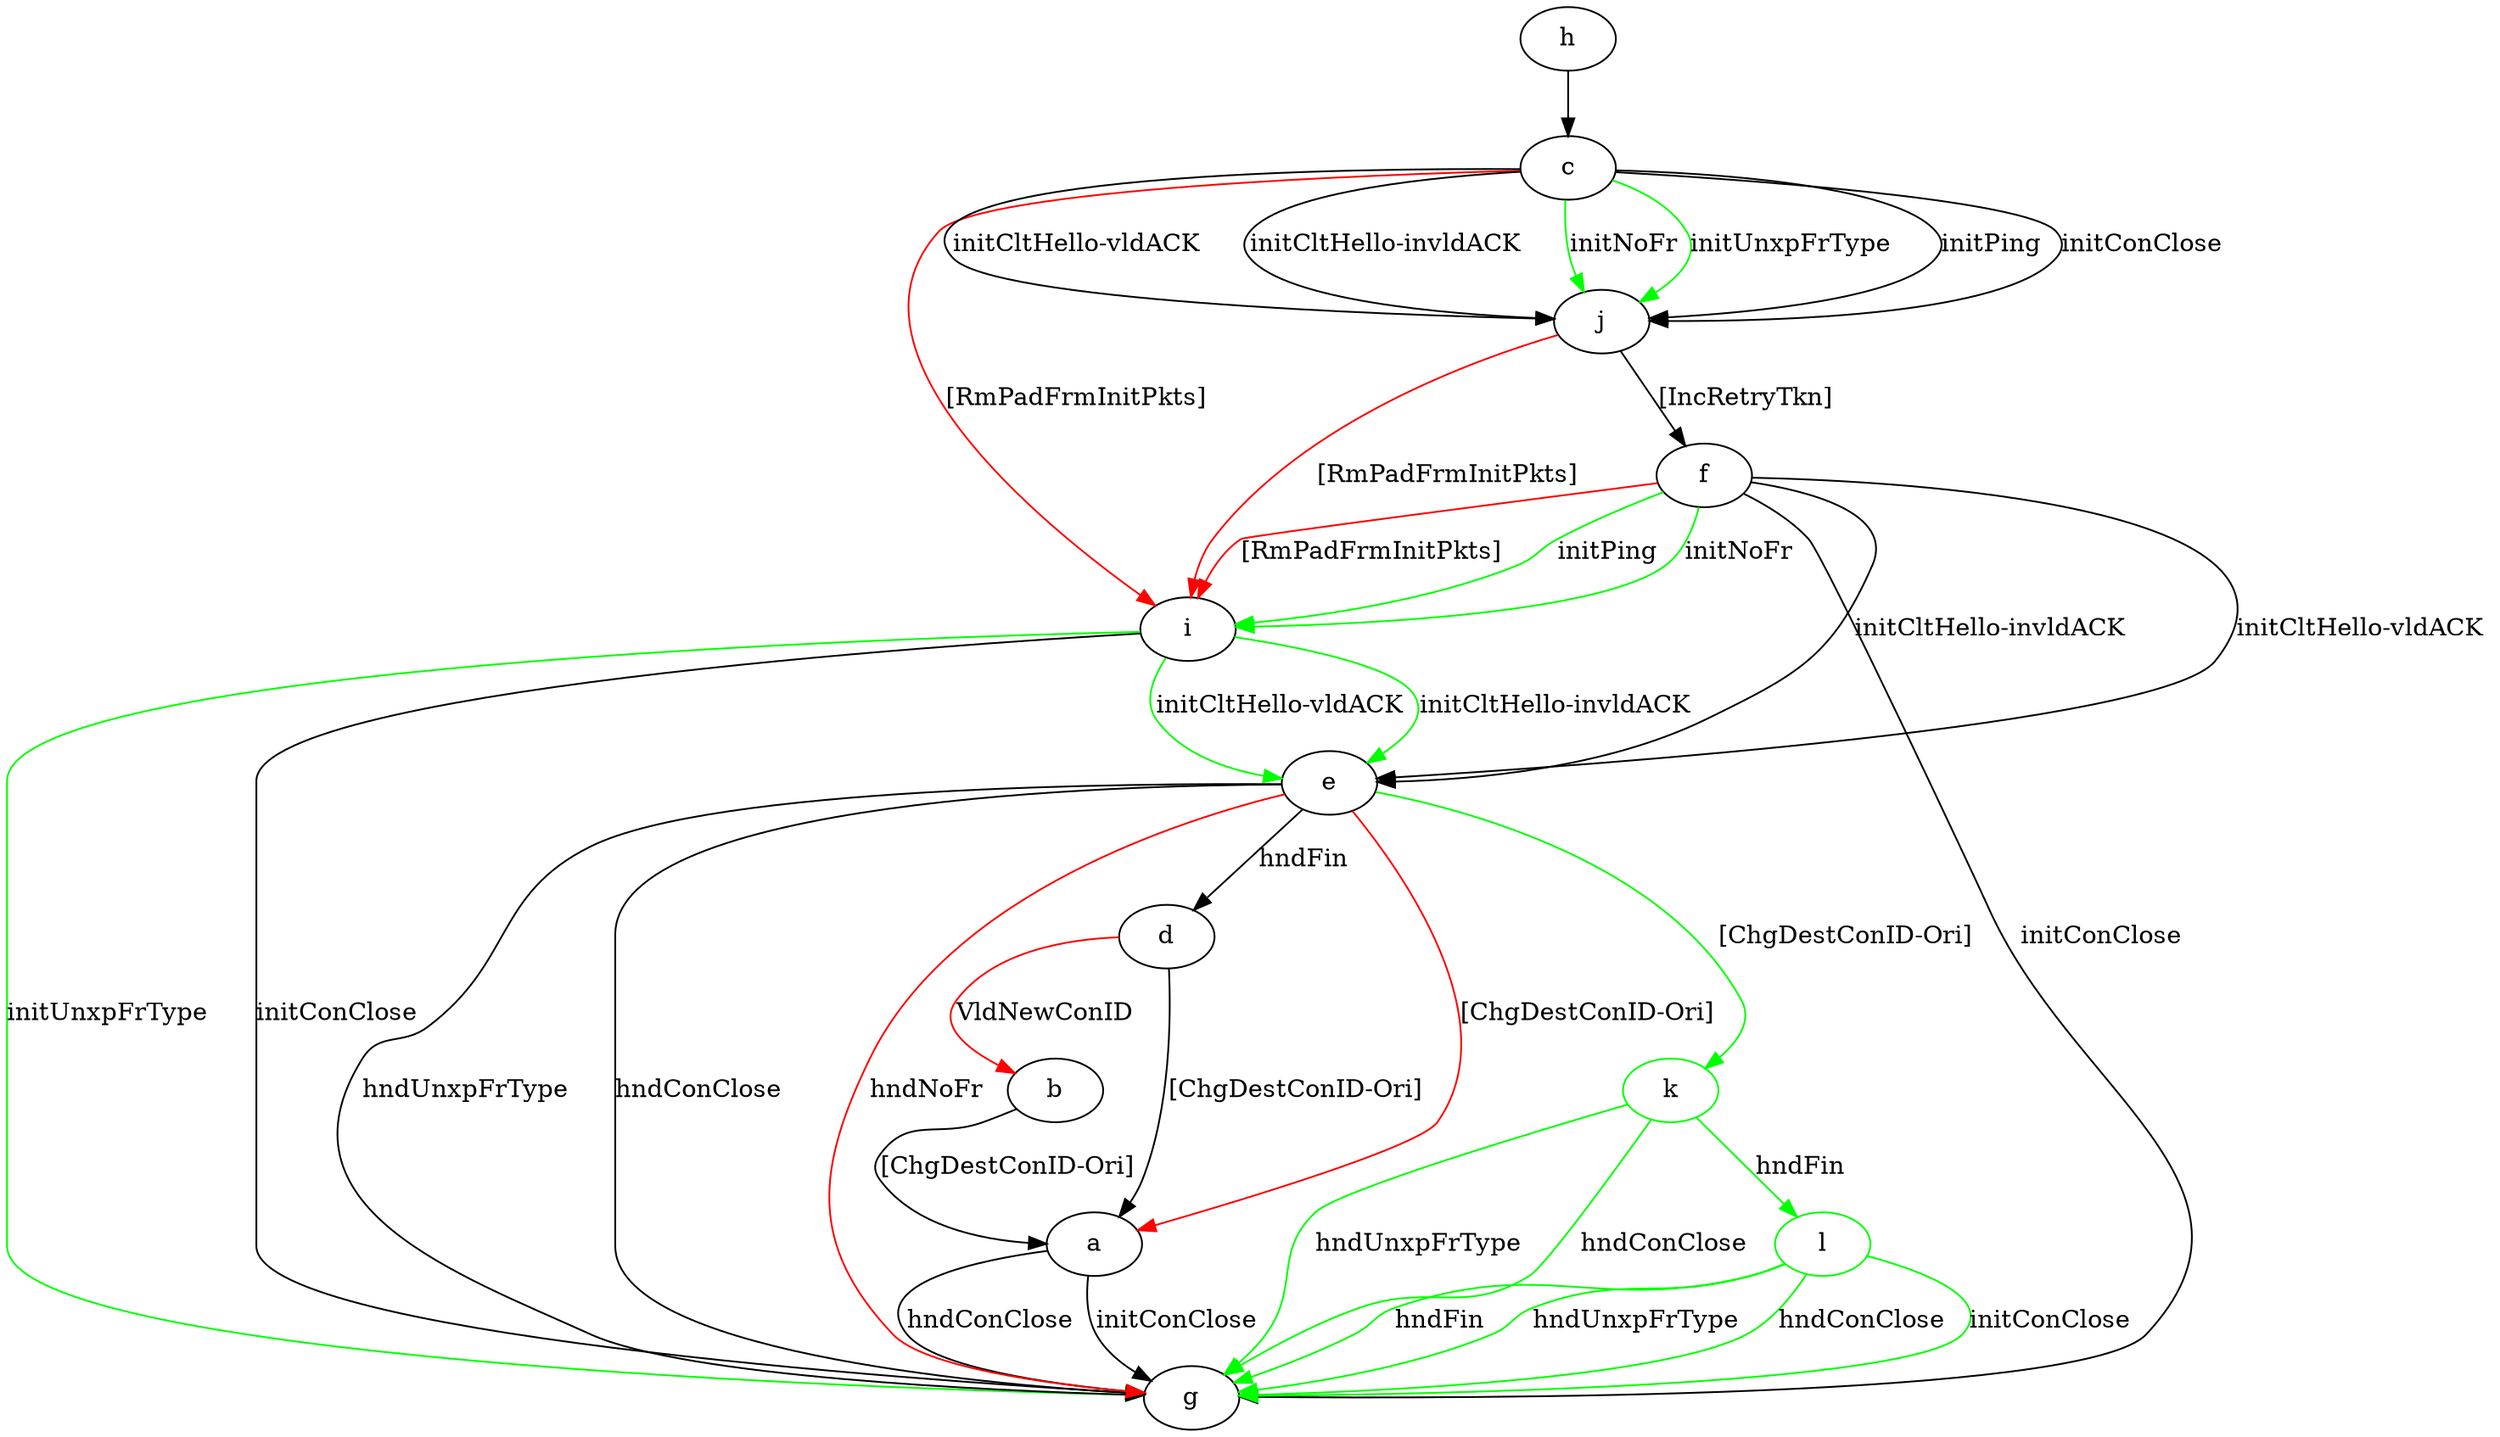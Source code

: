 digraph "" {
	a -> g	[key=0,
		label="initConClose "];
	a -> g	[key=1,
		label="hndConClose "];
	b -> a	[key=0,
		label="[ChgDestConID-Ori] "];
	c -> i	[key=0,
		color=red,
		label="[RmPadFrmInitPkts] "];
	c -> j	[key=0,
		label="initPing "];
	c -> j	[key=1,
		label="initConClose "];
	c -> j	[key=2,
		label="initCltHello-vldACK "];
	c -> j	[key=3,
		label="initCltHello-invldACK "];
	c -> j	[key=4,
		color=green,
		label="initNoFr "];
	c -> j	[key=5,
		color=green,
		label="initUnxpFrType "];
	d -> a	[key=0,
		label="[ChgDestConID-Ori] "];
	d -> b	[key=0,
		color=red,
		label="VldNewConID "];
	e -> a	[key=0,
		color=red,
		label="[ChgDestConID-Ori] "];
	e -> d	[key=0,
		label="hndFin "];
	e -> g	[key=0,
		label="hndUnxpFrType "];
	e -> g	[key=1,
		label="hndConClose "];
	e -> g	[key=2,
		color=red,
		label="hndNoFr "];
	k	[color=green];
	e -> k	[key=0,
		color=green,
		label="[ChgDestConID-Ori] "];
	f -> e	[key=0,
		label="initCltHello-vldACK "];
	f -> e	[key=1,
		label="initCltHello-invldACK "];
	f -> g	[key=0,
		label="initConClose "];
	f -> i	[key=0,
		color=green,
		label="initPing "];
	f -> i	[key=1,
		color=green,
		label="initNoFr "];
	f -> i	[key=2,
		color=red,
		label="[RmPadFrmInitPkts] "];
	h -> c	[key=0];
	i -> e	[key=0,
		color=green,
		label="initCltHello-vldACK "];
	i -> e	[key=1,
		color=green,
		label="initCltHello-invldACK "];
	i -> g	[key=0,
		label="initConClose "];
	i -> g	[key=1,
		color=green,
		label="initUnxpFrType "];
	j -> f	[key=0,
		label="[IncRetryTkn] "];
	j -> i	[key=0,
		color=red,
		label="[RmPadFrmInitPkts] "];
	k -> g	[key=0,
		color=green,
		label="hndUnxpFrType "];
	k -> g	[key=1,
		color=green,
		label="hndConClose "];
	l	[color=green];
	k -> l	[key=0,
		color=green,
		label="hndFin "];
	l -> g	[key=0,
		color=green,
		label="initConClose "];
	l -> g	[key=1,
		color=green,
		label="hndFin "];
	l -> g	[key=2,
		color=green,
		label="hndUnxpFrType "];
	l -> g	[key=3,
		color=green,
		label="hndConClose "];
}
